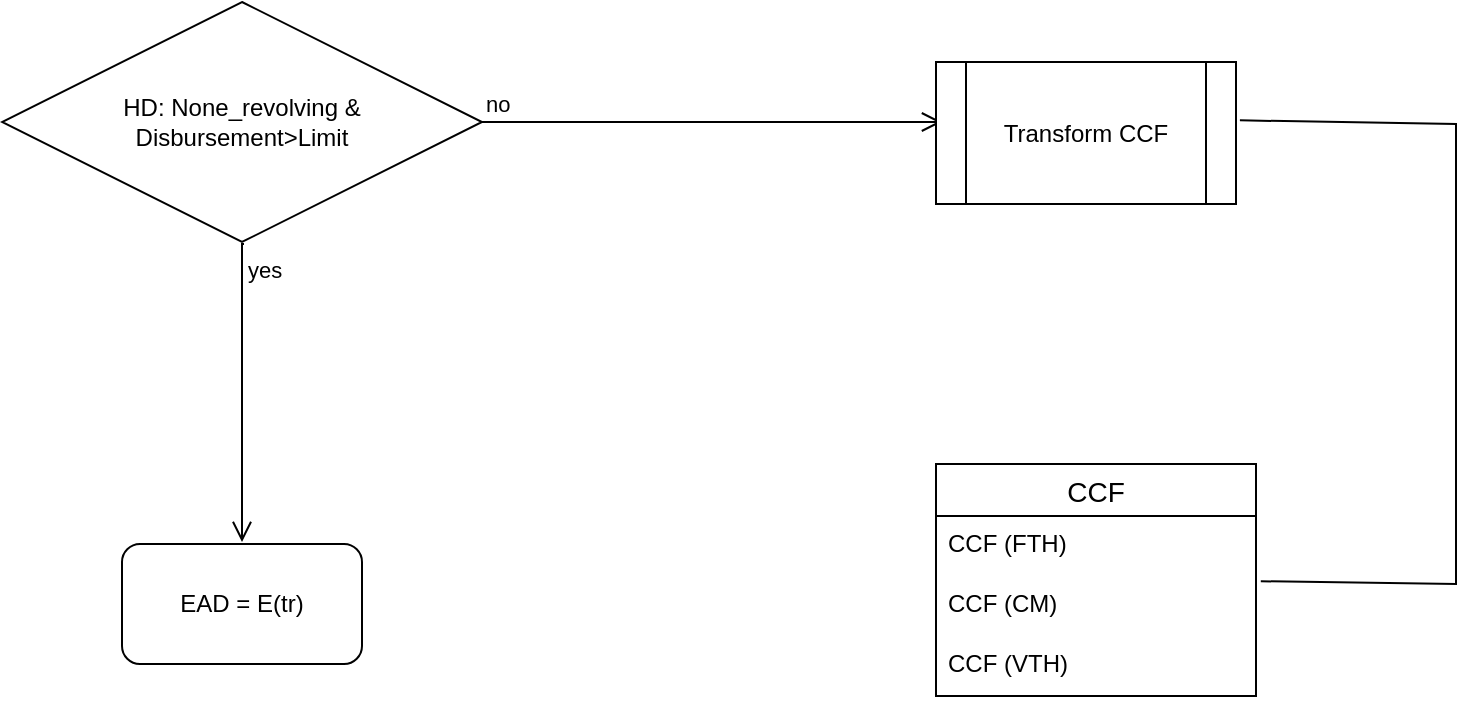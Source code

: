 <mxfile version="21.6.1" type="github">
  <diagram name="Page-1" id="eqdmW_8G7ioAjh0PoDlE">
    <mxGraphModel dx="1050" dy="573" grid="1" gridSize="10" guides="1" tooltips="1" connect="1" arrows="1" fold="1" page="1" pageScale="1" pageWidth="1169" pageHeight="827" math="0" shadow="0">
      <root>
        <mxCell id="0" />
        <mxCell id="1" parent="0" />
        <mxCell id="r_8cQzIciyfu4daep1zY-2" value="HD: None_revolving &amp;amp;&lt;br&gt;Disbursement&amp;gt;Limit" style="rhombus;whiteSpace=wrap;html=1;" vertex="1" parent="1">
          <mxGeometry x="163" y="109" width="240" height="120" as="geometry" />
        </mxCell>
        <mxCell id="r_8cQzIciyfu4daep1zY-3" value="no" style="edgeStyle=orthogonalEdgeStyle;html=1;align=left;verticalAlign=bottom;endArrow=open;endSize=8;rounded=0;" edge="1" source="r_8cQzIciyfu4daep1zY-2" parent="1">
          <mxGeometry x="-1" relative="1" as="geometry">
            <mxPoint x="633" y="169" as="targetPoint" />
          </mxGeometry>
        </mxCell>
        <mxCell id="r_8cQzIciyfu4daep1zY-4" value="yes" style="edgeStyle=orthogonalEdgeStyle;html=1;align=left;verticalAlign=top;endArrow=open;endSize=8;rounded=0;" edge="1" parent="1">
          <mxGeometry x="-1" relative="1" as="geometry">
            <mxPoint x="283" y="379" as="targetPoint" />
            <mxPoint x="284" y="230" as="sourcePoint" />
            <Array as="points">
              <mxPoint x="283" y="230" />
            </Array>
          </mxGeometry>
        </mxCell>
        <mxCell id="r_8cQzIciyfu4daep1zY-8" value="Transform CCF" style="shape=process;whiteSpace=wrap;html=1;backgroundOutline=1;" vertex="1" parent="1">
          <mxGeometry x="630" y="139" width="150" height="71" as="geometry" />
        </mxCell>
        <mxCell id="r_8cQzIciyfu4daep1zY-9" value="" style="endArrow=none;html=1;rounded=0;entryX=1.013;entryY=0.411;entryDx=0;entryDy=0;entryPerimeter=0;exitX=1.015;exitY=0.087;exitDx=0;exitDy=0;exitPerimeter=0;" edge="1" parent="1" source="r_8cQzIciyfu4daep1zY-12" target="r_8cQzIciyfu4daep1zY-8">
          <mxGeometry width="50" height="50" relative="1" as="geometry">
            <mxPoint x="710" y="340" as="sourcePoint" />
            <mxPoint x="710" y="210" as="targetPoint" />
            <Array as="points">
              <mxPoint x="890" y="400" />
              <mxPoint x="890" y="170" />
            </Array>
          </mxGeometry>
        </mxCell>
        <mxCell id="r_8cQzIciyfu4daep1zY-10" value="CCF" style="swimlane;fontStyle=0;childLayout=stackLayout;horizontal=1;startSize=26;horizontalStack=0;resizeParent=1;resizeParentMax=0;resizeLast=0;collapsible=1;marginBottom=0;align=center;fontSize=14;" vertex="1" parent="1">
          <mxGeometry x="630" y="340" width="160" height="116" as="geometry" />
        </mxCell>
        <mxCell id="r_8cQzIciyfu4daep1zY-11" value="CCF (FTH)" style="text;strokeColor=none;fillColor=none;spacingLeft=4;spacingRight=4;overflow=hidden;rotatable=0;points=[[0,0.5],[1,0.5]];portConstraint=eastwest;fontSize=12;whiteSpace=wrap;html=1;" vertex="1" parent="r_8cQzIciyfu4daep1zY-10">
          <mxGeometry y="26" width="160" height="30" as="geometry" />
        </mxCell>
        <mxCell id="r_8cQzIciyfu4daep1zY-12" value="CCF (CM)" style="text;strokeColor=none;fillColor=none;spacingLeft=4;spacingRight=4;overflow=hidden;rotatable=0;points=[[0,0.5],[1,0.5]];portConstraint=eastwest;fontSize=12;whiteSpace=wrap;html=1;" vertex="1" parent="r_8cQzIciyfu4daep1zY-10">
          <mxGeometry y="56" width="160" height="30" as="geometry" />
        </mxCell>
        <mxCell id="r_8cQzIciyfu4daep1zY-13" value="CCF (VTH)" style="text;strokeColor=none;fillColor=none;spacingLeft=4;spacingRight=4;overflow=hidden;rotatable=0;points=[[0,0.5],[1,0.5]];portConstraint=eastwest;fontSize=12;whiteSpace=wrap;html=1;" vertex="1" parent="r_8cQzIciyfu4daep1zY-10">
          <mxGeometry y="86" width="160" height="30" as="geometry" />
        </mxCell>
        <mxCell id="r_8cQzIciyfu4daep1zY-14" value="EAD = E(tr)" style="rounded=1;whiteSpace=wrap;html=1;" vertex="1" parent="1">
          <mxGeometry x="223" y="380" width="120" height="60" as="geometry" />
        </mxCell>
      </root>
    </mxGraphModel>
  </diagram>
</mxfile>
